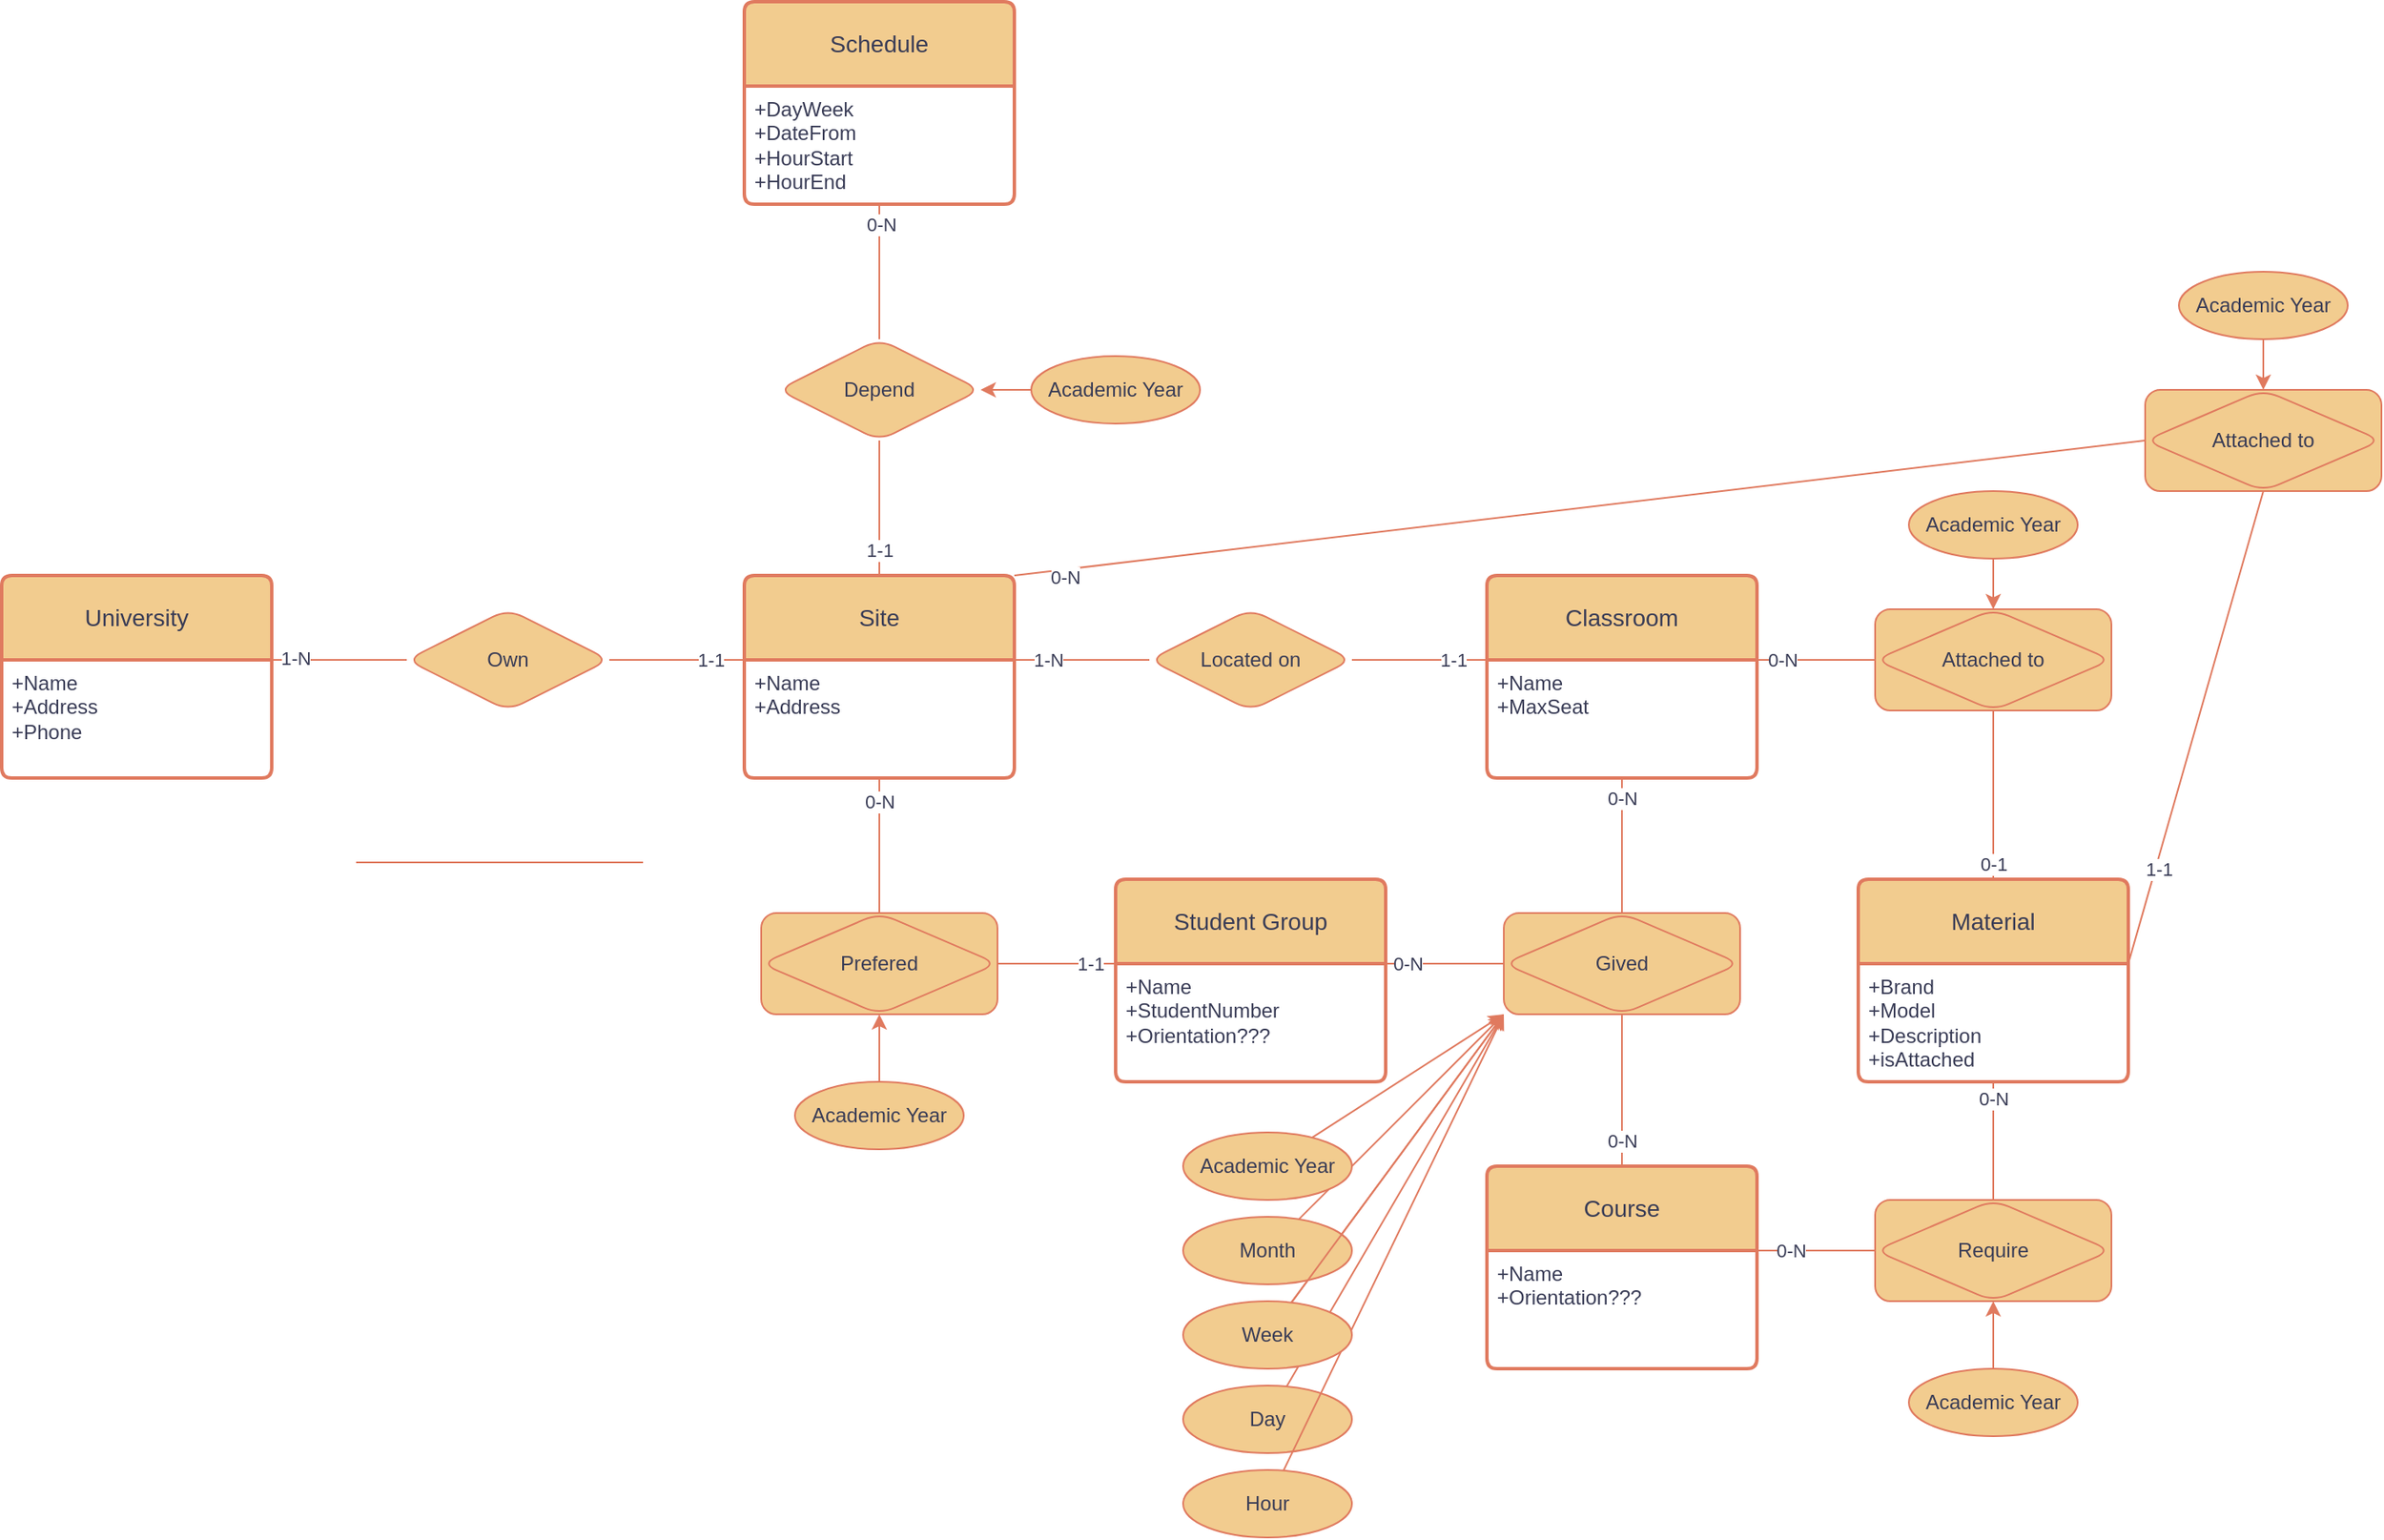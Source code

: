 <mxfile version="23.0.2" type="github">
  <diagram id="R2lEEEUBdFMjLlhIrx00" name="Page-1">
    <mxGraphModel dx="2074" dy="1307" grid="1" gridSize="10" guides="1" tooltips="1" connect="1" arrows="1" fold="1" page="0" pageScale="1" pageWidth="850" pageHeight="1100" background="none" math="0" shadow="0" extFonts="Permanent Marker^https://fonts.googleapis.com/css?family=Permanent+Marker">
      <root>
        <mxCell id="0" />
        <mxCell id="1" parent="0" />
        <mxCell id="i9lgYNFTx9GkfpuUzzLs-3" value="Own" style="shape=rhombus;perimeter=rhombusPerimeter;whiteSpace=wrap;html=1;align=center;labelBackgroundColor=none;fillColor=#F2CC8F;strokeColor=#E07A5F;fontColor=#393C56;rounded=1;" vertex="1" parent="1">
          <mxGeometry x="120" y="270" width="120" height="60" as="geometry" />
        </mxCell>
        <mxCell id="i9lgYNFTx9GkfpuUzzLs-4" value="University" style="swimlane;childLayout=stackLayout;horizontal=1;startSize=50;horizontalStack=0;rounded=1;fontSize=14;fontStyle=0;strokeWidth=2;resizeParent=0;resizeLast=1;shadow=0;dashed=0;align=center;arcSize=4;whiteSpace=wrap;html=1;labelBackgroundColor=none;fillColor=#F2CC8F;strokeColor=#E07A5F;fontColor=#393C56;" vertex="1" parent="1">
          <mxGeometry x="-120" y="250" width="160" height="120" as="geometry" />
        </mxCell>
        <mxCell id="i9lgYNFTx9GkfpuUzzLs-5" value="+Name&lt;br&gt;+Address&lt;br&gt;+Phone" style="align=left;strokeColor=none;fillColor=none;spacingLeft=4;fontSize=12;verticalAlign=top;resizable=0;rotatable=0;part=1;html=1;labelBackgroundColor=none;fontColor=#393C56;rounded=1;" vertex="1" parent="i9lgYNFTx9GkfpuUzzLs-4">
          <mxGeometry y="50" width="160" height="70" as="geometry" />
        </mxCell>
        <mxCell id="i9lgYNFTx9GkfpuUzzLs-6" value="Site" style="swimlane;childLayout=stackLayout;horizontal=1;startSize=50;horizontalStack=0;rounded=1;fontSize=14;fontStyle=0;strokeWidth=2;resizeParent=0;resizeLast=1;shadow=0;dashed=0;align=center;arcSize=4;whiteSpace=wrap;html=1;labelBackgroundColor=none;fillColor=#F2CC8F;strokeColor=#E07A5F;fontColor=#393C56;" vertex="1" parent="1">
          <mxGeometry x="320" y="250" width="160" height="120" as="geometry" />
        </mxCell>
        <mxCell id="i9lgYNFTx9GkfpuUzzLs-7" value="+Name&lt;br&gt;+Address" style="align=left;strokeColor=none;fillColor=none;spacingLeft=4;fontSize=12;verticalAlign=top;resizable=0;rotatable=0;part=1;html=1;labelBackgroundColor=none;fontColor=#393C56;rounded=1;" vertex="1" parent="i9lgYNFTx9GkfpuUzzLs-6">
          <mxGeometry y="50" width="160" height="70" as="geometry" />
        </mxCell>
        <mxCell id="i9lgYNFTx9GkfpuUzzLs-8" value="Classroom" style="swimlane;childLayout=stackLayout;horizontal=1;startSize=50;horizontalStack=0;rounded=1;fontSize=14;fontStyle=0;strokeWidth=2;resizeParent=0;resizeLast=1;shadow=0;dashed=0;align=center;arcSize=4;whiteSpace=wrap;html=1;labelBackgroundColor=none;fillColor=#F2CC8F;strokeColor=#E07A5F;fontColor=#393C56;" vertex="1" parent="1">
          <mxGeometry x="760" y="250" width="160" height="120" as="geometry" />
        </mxCell>
        <mxCell id="i9lgYNFTx9GkfpuUzzLs-9" value="+Name&lt;br&gt;+MaxSeat&lt;br&gt;" style="align=left;strokeColor=none;fillColor=none;spacingLeft=4;fontSize=12;verticalAlign=top;resizable=0;rotatable=0;part=1;html=1;labelBackgroundColor=none;fontColor=#393C56;rounded=1;" vertex="1" parent="i9lgYNFTx9GkfpuUzzLs-8">
          <mxGeometry y="50" width="160" height="70" as="geometry" />
        </mxCell>
        <mxCell id="i9lgYNFTx9GkfpuUzzLs-10" value="Student Group" style="swimlane;childLayout=stackLayout;horizontal=1;startSize=50;horizontalStack=0;rounded=1;fontSize=14;fontStyle=0;strokeWidth=2;resizeParent=0;resizeLast=1;shadow=0;dashed=0;align=center;arcSize=4;whiteSpace=wrap;html=1;labelBackgroundColor=none;fillColor=#F2CC8F;strokeColor=#E07A5F;fontColor=#393C56;" vertex="1" parent="1">
          <mxGeometry x="540" y="430" width="160" height="120" as="geometry" />
        </mxCell>
        <mxCell id="i9lgYNFTx9GkfpuUzzLs-11" value="+Name&lt;br&gt;+StudentNumber&lt;br&gt;+Orientation???" style="align=left;strokeColor=none;fillColor=none;spacingLeft=4;fontSize=12;verticalAlign=top;resizable=0;rotatable=0;part=1;html=1;labelBackgroundColor=none;fontColor=#393C56;rounded=1;" vertex="1" parent="i9lgYNFTx9GkfpuUzzLs-10">
          <mxGeometry y="50" width="160" height="70" as="geometry" />
        </mxCell>
        <mxCell id="i9lgYNFTx9GkfpuUzzLs-12" value="Material" style="swimlane;childLayout=stackLayout;horizontal=1;startSize=50;horizontalStack=0;rounded=1;fontSize=14;fontStyle=0;strokeWidth=2;resizeParent=0;resizeLast=1;shadow=0;dashed=0;align=center;arcSize=4;whiteSpace=wrap;html=1;labelBackgroundColor=none;fillColor=#F2CC8F;strokeColor=#E07A5F;fontColor=#393C56;" vertex="1" parent="1">
          <mxGeometry x="980" y="430" width="160" height="120" as="geometry" />
        </mxCell>
        <mxCell id="i9lgYNFTx9GkfpuUzzLs-13" value="+Brand&lt;br&gt;+Model&lt;br&gt;+Description&lt;br&gt;+isAttached&lt;br&gt;" style="align=left;strokeColor=none;fillColor=none;spacingLeft=4;fontSize=12;verticalAlign=top;resizable=0;rotatable=0;part=1;html=1;labelBackgroundColor=none;fontColor=#393C56;rounded=1;" vertex="1" parent="i9lgYNFTx9GkfpuUzzLs-12">
          <mxGeometry y="50" width="160" height="70" as="geometry" />
        </mxCell>
        <mxCell id="i9lgYNFTx9GkfpuUzzLs-14" value="Course" style="swimlane;childLayout=stackLayout;horizontal=1;startSize=50;horizontalStack=0;rounded=1;fontSize=14;fontStyle=0;strokeWidth=2;resizeParent=0;resizeLast=1;shadow=0;dashed=0;align=center;arcSize=4;whiteSpace=wrap;html=1;labelBackgroundColor=none;fillColor=#F2CC8F;strokeColor=#E07A5F;fontColor=#393C56;" vertex="1" parent="1">
          <mxGeometry x="760" y="600" width="160" height="120" as="geometry" />
        </mxCell>
        <mxCell id="i9lgYNFTx9GkfpuUzzLs-15" value="+Name&lt;br&gt;+Orientation???" style="align=left;strokeColor=none;fillColor=none;spacingLeft=4;fontSize=12;verticalAlign=top;resizable=0;rotatable=0;part=1;html=1;labelBackgroundColor=none;fontColor=#393C56;rounded=1;" vertex="1" parent="i9lgYNFTx9GkfpuUzzLs-14">
          <mxGeometry y="50" width="160" height="70" as="geometry" />
        </mxCell>
        <mxCell id="i9lgYNFTx9GkfpuUzzLs-20" value="Located on" style="shape=rhombus;perimeter=rhombusPerimeter;whiteSpace=wrap;html=1;align=center;labelBackgroundColor=none;fillColor=#F2CC8F;strokeColor=#E07A5F;fontColor=#393C56;rounded=1;" vertex="1" parent="1">
          <mxGeometry x="560" y="270" width="120" height="60" as="geometry" />
        </mxCell>
        <mxCell id="i9lgYNFTx9GkfpuUzzLs-28" value="" style="endArrow=none;html=1;rounded=0;strokeColor=#E07A5F;fontColor=#393C56;fillColor=#F2CC8F;" edge="1" parent="1">
          <mxGeometry relative="1" as="geometry">
            <mxPoint x="90" y="420" as="sourcePoint" />
            <mxPoint x="260" y="420" as="targetPoint" />
          </mxGeometry>
        </mxCell>
        <mxCell id="i9lgYNFTx9GkfpuUzzLs-29" value="" style="endArrow=none;html=1;rounded=0;strokeColor=#E07A5F;fontColor=#393C56;fillColor=#F2CC8F;exitX=0;exitY=0.5;exitDx=0;exitDy=0;entryX=1;entryY=0;entryDx=0;entryDy=0;" edge="1" parent="1" source="i9lgYNFTx9GkfpuUzzLs-3" target="i9lgYNFTx9GkfpuUzzLs-5">
          <mxGeometry relative="1" as="geometry">
            <mxPoint x="540" y="410" as="sourcePoint" />
            <mxPoint x="700" y="410" as="targetPoint" />
          </mxGeometry>
        </mxCell>
        <mxCell id="i9lgYNFTx9GkfpuUzzLs-49" value="1-N" style="edgeLabel;html=1;align=center;verticalAlign=middle;resizable=0;points=[];fontColor=#393C56;" vertex="1" connectable="0" parent="i9lgYNFTx9GkfpuUzzLs-29">
          <mxGeometry x="0.65" y="-1" relative="1" as="geometry">
            <mxPoint as="offset" />
          </mxGeometry>
        </mxCell>
        <mxCell id="i9lgYNFTx9GkfpuUzzLs-30" value="" style="endArrow=none;html=1;rounded=0;strokeColor=#E07A5F;fontColor=#393C56;fillColor=#F2CC8F;exitX=1;exitY=0.5;exitDx=0;exitDy=0;entryX=0;entryY=0;entryDx=0;entryDy=0;" edge="1" parent="1" source="i9lgYNFTx9GkfpuUzzLs-3" target="i9lgYNFTx9GkfpuUzzLs-7">
          <mxGeometry relative="1" as="geometry">
            <mxPoint x="530" y="410" as="sourcePoint" />
            <mxPoint x="700" y="410" as="targetPoint" />
          </mxGeometry>
        </mxCell>
        <mxCell id="i9lgYNFTx9GkfpuUzzLs-46" value="1-1" style="edgeLabel;html=1;align=center;verticalAlign=middle;resizable=0;points=[];fontColor=#393C56;" vertex="1" connectable="0" parent="i9lgYNFTx9GkfpuUzzLs-30">
          <mxGeometry x="0.7" y="-2" relative="1" as="geometry">
            <mxPoint x="-8" y="-2" as="offset" />
          </mxGeometry>
        </mxCell>
        <mxCell id="i9lgYNFTx9GkfpuUzzLs-34" value="" style="endArrow=none;html=1;rounded=0;strokeColor=#E07A5F;fontColor=#393C56;fillColor=#F2CC8F;exitX=0.5;exitY=1;exitDx=0;exitDy=0;entryX=0.5;entryY=0;entryDx=0;entryDy=0;" edge="1" parent="1" source="i9lgYNFTx9GkfpuUzzLs-64" target="i9lgYNFTx9GkfpuUzzLs-12">
          <mxGeometry relative="1" as="geometry">
            <mxPoint x="1120" y="300" as="sourcePoint" />
            <mxPoint x="730" y="440" as="targetPoint" />
          </mxGeometry>
        </mxCell>
        <mxCell id="i9lgYNFTx9GkfpuUzzLs-52" value="0-1" style="edgeLabel;html=1;align=center;verticalAlign=middle;resizable=0;points=[];fontColor=#393C56;rotation=0;" vertex="1" connectable="0" parent="i9lgYNFTx9GkfpuUzzLs-34">
          <mxGeometry x="0.525" relative="1" as="geometry">
            <mxPoint y="14" as="offset" />
          </mxGeometry>
        </mxCell>
        <mxCell id="i9lgYNFTx9GkfpuUzzLs-35" value="" style="endArrow=none;html=1;rounded=0;strokeColor=#E07A5F;fontColor=#393C56;fillColor=#F2CC8F;exitX=0;exitY=0.5;exitDx=0;exitDy=0;entryX=1;entryY=0;entryDx=0;entryDy=0;" edge="1" parent="1" source="i9lgYNFTx9GkfpuUzzLs-64" target="i9lgYNFTx9GkfpuUzzLs-9">
          <mxGeometry relative="1" as="geometry">
            <mxPoint x="1000" y="300" as="sourcePoint" />
            <mxPoint x="740" y="450" as="targetPoint" />
          </mxGeometry>
        </mxCell>
        <mxCell id="i9lgYNFTx9GkfpuUzzLs-53" value="0-N" style="edgeLabel;html=1;align=center;verticalAlign=middle;resizable=0;points=[];fontColor=#393C56;" vertex="1" connectable="0" parent="i9lgYNFTx9GkfpuUzzLs-35">
          <mxGeometry x="0.575" y="1" relative="1" as="geometry">
            <mxPoint y="-1" as="offset" />
          </mxGeometry>
        </mxCell>
        <mxCell id="i9lgYNFTx9GkfpuUzzLs-36" value="" style="endArrow=none;html=1;rounded=0;strokeColor=#E07A5F;fontColor=#393C56;fillColor=#F2CC8F;exitX=1;exitY=0.5;exitDx=0;exitDy=0;entryX=0;entryY=0;entryDx=0;entryDy=0;" edge="1" parent="1" source="i9lgYNFTx9GkfpuUzzLs-20" target="i9lgYNFTx9GkfpuUzzLs-9">
          <mxGeometry relative="1" as="geometry">
            <mxPoint x="580" y="460" as="sourcePoint" />
            <mxPoint x="750" y="460" as="targetPoint" />
          </mxGeometry>
        </mxCell>
        <mxCell id="i9lgYNFTx9GkfpuUzzLs-50" value="1-1" style="edgeLabel;html=1;align=center;verticalAlign=middle;resizable=0;points=[];fontColor=#393C56;" vertex="1" connectable="0" parent="i9lgYNFTx9GkfpuUzzLs-36">
          <mxGeometry x="0.7" y="2" relative="1" as="geometry">
            <mxPoint x="-8" y="2" as="offset" />
          </mxGeometry>
        </mxCell>
        <mxCell id="i9lgYNFTx9GkfpuUzzLs-37" value="" style="endArrow=none;html=1;rounded=0;strokeColor=#E07A5F;fontColor=#393C56;fillColor=#F2CC8F;exitX=0;exitY=0.5;exitDx=0;exitDy=0;entryX=1;entryY=0;entryDx=0;entryDy=0;" edge="1" parent="1" source="i9lgYNFTx9GkfpuUzzLs-20" target="i9lgYNFTx9GkfpuUzzLs-7">
          <mxGeometry relative="1" as="geometry">
            <mxPoint x="590" y="470" as="sourcePoint" />
            <mxPoint x="760" y="470" as="targetPoint" />
          </mxGeometry>
        </mxCell>
        <mxCell id="i9lgYNFTx9GkfpuUzzLs-51" value="1-N" style="edgeLabel;html=1;align=center;verticalAlign=middle;resizable=0;points=[];fontColor=#393C56;" vertex="1" connectable="0" parent="i9lgYNFTx9GkfpuUzzLs-37">
          <mxGeometry x="0.725" y="1" relative="1" as="geometry">
            <mxPoint x="9" y="-1" as="offset" />
          </mxGeometry>
        </mxCell>
        <mxCell id="i9lgYNFTx9GkfpuUzzLs-38" value="Schedule" style="swimlane;childLayout=stackLayout;horizontal=1;startSize=50;horizontalStack=0;rounded=1;fontSize=14;fontStyle=0;strokeWidth=2;resizeParent=0;resizeLast=1;shadow=0;dashed=0;align=center;arcSize=4;whiteSpace=wrap;html=1;labelBackgroundColor=none;fillColor=#F2CC8F;strokeColor=#E07A5F;fontColor=#393C56;" vertex="1" parent="1">
          <mxGeometry x="320" y="-90" width="160" height="120" as="geometry" />
        </mxCell>
        <mxCell id="i9lgYNFTx9GkfpuUzzLs-39" value="+DayWeek&lt;br&gt;+DateFrom&lt;br&gt;+HourStart&lt;br&gt;+HourEnd" style="align=left;strokeColor=none;fillColor=none;spacingLeft=4;fontSize=12;verticalAlign=top;resizable=0;rotatable=0;part=1;html=1;labelBackgroundColor=none;fontColor=#393C56;rounded=1;" vertex="1" parent="i9lgYNFTx9GkfpuUzzLs-38">
          <mxGeometry y="50" width="160" height="70" as="geometry" />
        </mxCell>
        <mxCell id="i9lgYNFTx9GkfpuUzzLs-42" value="" style="endArrow=none;html=1;rounded=0;strokeColor=#E07A5F;fontColor=#393C56;fillColor=#F2CC8F;entryX=0;entryY=0.5;entryDx=0;entryDy=0;exitX=1;exitY=0;exitDx=0;exitDy=0;" edge="1" parent="1" source="i9lgYNFTx9GkfpuUzzLs-11" target="i9lgYNFTx9GkfpuUzzLs-69">
          <mxGeometry relative="1" as="geometry">
            <mxPoint x="550" y="430" as="sourcePoint" />
            <mxPoint x="780" y="480" as="targetPoint" />
          </mxGeometry>
        </mxCell>
        <mxCell id="i9lgYNFTx9GkfpuUzzLs-56" value="0-N" style="edgeLabel;html=1;align=center;verticalAlign=middle;resizable=0;points=[];fontColor=#393C56;" vertex="1" connectable="0" parent="i9lgYNFTx9GkfpuUzzLs-42">
          <mxGeometry x="-0.625" relative="1" as="geometry">
            <mxPoint as="offset" />
          </mxGeometry>
        </mxCell>
        <mxCell id="i9lgYNFTx9GkfpuUzzLs-43" value="" style="endArrow=none;html=1;rounded=0;strokeColor=#E07A5F;fontColor=#393C56;fillColor=#F2CC8F;entryX=0.5;entryY=0;entryDx=0;entryDy=0;exitX=0.5;exitY=1;exitDx=0;exitDy=0;" edge="1" parent="1" source="i9lgYNFTx9GkfpuUzzLs-69" target="i9lgYNFTx9GkfpuUzzLs-14">
          <mxGeometry relative="1" as="geometry">
            <mxPoint x="840" y="510" as="sourcePoint" />
            <mxPoint x="730" y="440" as="targetPoint" />
          </mxGeometry>
        </mxCell>
        <mxCell id="i9lgYNFTx9GkfpuUzzLs-55" value="0-N" style="edgeLabel;html=1;align=center;verticalAlign=middle;resizable=0;points=[];fontColor=#393C56;" vertex="1" connectable="0" parent="i9lgYNFTx9GkfpuUzzLs-43">
          <mxGeometry x="0.667" y="2" relative="1" as="geometry">
            <mxPoint x="-2" as="offset" />
          </mxGeometry>
        </mxCell>
        <mxCell id="i9lgYNFTx9GkfpuUzzLs-44" value="" style="endArrow=none;html=1;rounded=0;strokeColor=#E07A5F;fontColor=#393C56;fillColor=#F2CC8F;entryX=0.5;entryY=0;entryDx=0;entryDy=0;exitX=0.5;exitY=1;exitDx=0;exitDy=0;" edge="1" parent="1" source="i9lgYNFTx9GkfpuUzzLs-9" target="i9lgYNFTx9GkfpuUzzLs-69">
          <mxGeometry relative="1" as="geometry">
            <mxPoint x="570" y="450" as="sourcePoint" />
            <mxPoint x="840" y="450" as="targetPoint" />
          </mxGeometry>
        </mxCell>
        <mxCell id="i9lgYNFTx9GkfpuUzzLs-54" value="0-N" style="edgeLabel;html=1;align=center;verticalAlign=middle;resizable=0;points=[];fontColor=#393C56;" vertex="1" connectable="0" parent="i9lgYNFTx9GkfpuUzzLs-44">
          <mxGeometry x="-0.7" relative="1" as="geometry">
            <mxPoint as="offset" />
          </mxGeometry>
        </mxCell>
        <mxCell id="i9lgYNFTx9GkfpuUzzLs-59" value="" style="endArrow=none;html=1;rounded=0;strokeColor=#E07A5F;fontColor=#393C56;fillColor=#F2CC8F;entryX=0.5;entryY=0;entryDx=0;entryDy=0;exitX=0.5;exitY=1;exitDx=0;exitDy=0;" edge="1" parent="1" source="i9lgYNFTx9GkfpuUzzLs-7" target="i9lgYNFTx9GkfpuUzzLs-63">
          <mxGeometry relative="1" as="geometry">
            <mxPoint x="100" y="430" as="sourcePoint" />
            <mxPoint x="400" y="450" as="targetPoint" />
          </mxGeometry>
        </mxCell>
        <mxCell id="i9lgYNFTx9GkfpuUzzLs-62" value="0-N" style="edgeLabel;html=1;align=center;verticalAlign=middle;resizable=0;points=[];fontColor=#393C56;" vertex="1" connectable="0" parent="i9lgYNFTx9GkfpuUzzLs-59">
          <mxGeometry x="-0.65" relative="1" as="geometry">
            <mxPoint as="offset" />
          </mxGeometry>
        </mxCell>
        <mxCell id="i9lgYNFTx9GkfpuUzzLs-60" value="" style="endArrow=none;html=1;rounded=0;strokeColor=#E07A5F;fontColor=#393C56;fillColor=#F2CC8F;entryX=0;entryY=0;entryDx=0;entryDy=0;exitX=1;exitY=0.5;exitDx=0;exitDy=0;" edge="1" parent="1" source="i9lgYNFTx9GkfpuUzzLs-63" target="i9lgYNFTx9GkfpuUzzLs-11">
          <mxGeometry relative="1" as="geometry">
            <mxPoint x="460" y="480" as="sourcePoint" />
            <mxPoint x="280" y="440" as="targetPoint" />
          </mxGeometry>
        </mxCell>
        <mxCell id="i9lgYNFTx9GkfpuUzzLs-61" value="1-1" style="edgeLabel;html=1;align=center;verticalAlign=middle;resizable=0;points=[];fontColor=#393C56;" vertex="1" connectable="0" parent="i9lgYNFTx9GkfpuUzzLs-60">
          <mxGeometry x="0.575" relative="1" as="geometry">
            <mxPoint as="offset" />
          </mxGeometry>
        </mxCell>
        <mxCell id="i9lgYNFTx9GkfpuUzzLs-63" value="Prefered" style="shape=associativeEntity;whiteSpace=wrap;html=1;align=center;rounded=1;strokeColor=#E07A5F;fontColor=#393C56;fillColor=#F2CC8F;" vertex="1" parent="1">
          <mxGeometry x="330" y="450" width="140" height="60" as="geometry" />
        </mxCell>
        <mxCell id="i9lgYNFTx9GkfpuUzzLs-64" value="Attached to" style="shape=associativeEntity;whiteSpace=wrap;html=1;align=center;rounded=1;strokeColor=#E07A5F;fontColor=#393C56;fillColor=#F2CC8F;" vertex="1" parent="1">
          <mxGeometry x="990" y="270" width="140" height="60" as="geometry" />
        </mxCell>
        <mxCell id="i9lgYNFTx9GkfpuUzzLs-67" value="" style="edgeStyle=orthogonalEdgeStyle;rounded=1;orthogonalLoop=1;jettySize=auto;html=1;strokeColor=#E07A5F;fontColor=#393C56;fillColor=#F2CC8F;" edge="1" parent="1" source="i9lgYNFTx9GkfpuUzzLs-65" target="i9lgYNFTx9GkfpuUzzLs-63">
          <mxGeometry relative="1" as="geometry" />
        </mxCell>
        <mxCell id="i9lgYNFTx9GkfpuUzzLs-65" value="Academic Year" style="ellipse;whiteSpace=wrap;html=1;align=center;rounded=1;strokeColor=#E07A5F;fontColor=#393C56;fillColor=#F2CC8F;" vertex="1" parent="1">
          <mxGeometry x="350" y="550" width="100" height="40" as="geometry" />
        </mxCell>
        <mxCell id="i9lgYNFTx9GkfpuUzzLs-68" value="" style="edgeStyle=orthogonalEdgeStyle;rounded=1;orthogonalLoop=1;jettySize=auto;html=1;strokeColor=#E07A5F;fontColor=#393C56;fillColor=#F2CC8F;" edge="1" parent="1" source="i9lgYNFTx9GkfpuUzzLs-66" target="i9lgYNFTx9GkfpuUzzLs-64">
          <mxGeometry relative="1" as="geometry" />
        </mxCell>
        <mxCell id="i9lgYNFTx9GkfpuUzzLs-66" value="Academic Year" style="ellipse;whiteSpace=wrap;html=1;align=center;rounded=1;strokeColor=#E07A5F;fontColor=#393C56;fillColor=#F2CC8F;" vertex="1" parent="1">
          <mxGeometry x="1010" y="200" width="100" height="40" as="geometry" />
        </mxCell>
        <mxCell id="i9lgYNFTx9GkfpuUzzLs-69" value="Gived" style="shape=associativeEntity;whiteSpace=wrap;html=1;align=center;rounded=1;strokeColor=#E07A5F;fontColor=#393C56;fillColor=#F2CC8F;" vertex="1" parent="1">
          <mxGeometry x="770" y="450" width="140" height="60" as="geometry" />
        </mxCell>
        <mxCell id="i9lgYNFTx9GkfpuUzzLs-71" value="" style="rounded=1;orthogonalLoop=1;jettySize=auto;html=1;strokeColor=#E07A5F;fontColor=#393C56;fillColor=#F2CC8F;entryX=0;entryY=1;entryDx=0;entryDy=0;" edge="1" parent="1" source="i9lgYNFTx9GkfpuUzzLs-78" target="i9lgYNFTx9GkfpuUzzLs-69">
          <mxGeometry relative="1" as="geometry" />
        </mxCell>
        <mxCell id="i9lgYNFTx9GkfpuUzzLs-70" value="Hour" style="ellipse;whiteSpace=wrap;html=1;align=center;rounded=1;strokeColor=#E07A5F;fontColor=#393C56;fillColor=#F2CC8F;" vertex="1" parent="1">
          <mxGeometry x="580" y="780" width="100" height="40" as="geometry" />
        </mxCell>
        <mxCell id="i9lgYNFTx9GkfpuUzzLs-75" value="" style="rounded=1;orthogonalLoop=1;jettySize=auto;html=1;strokeColor=#E07A5F;fontColor=#393C56;fillColor=#F2CC8F;entryX=0;entryY=1;entryDx=0;entryDy=0;" edge="1" parent="1" source="i9lgYNFTx9GkfpuUzzLs-72" target="i9lgYNFTx9GkfpuUzzLs-69">
          <mxGeometry relative="1" as="geometry" />
        </mxCell>
        <mxCell id="i9lgYNFTx9GkfpuUzzLs-72" value="Month" style="ellipse;whiteSpace=wrap;html=1;align=center;rounded=1;strokeColor=#E07A5F;fontColor=#393C56;fillColor=#F2CC8F;" vertex="1" parent="1">
          <mxGeometry x="580" y="630" width="100" height="40" as="geometry" />
        </mxCell>
        <mxCell id="i9lgYNFTx9GkfpuUzzLs-76" value="" style="rounded=1;orthogonalLoop=1;jettySize=auto;html=1;strokeColor=#E07A5F;fontColor=#393C56;fillColor=#F2CC8F;entryX=0;entryY=1;entryDx=0;entryDy=0;" edge="1" parent="1" source="i9lgYNFTx9GkfpuUzzLs-73" target="i9lgYNFTx9GkfpuUzzLs-69">
          <mxGeometry relative="1" as="geometry" />
        </mxCell>
        <mxCell id="i9lgYNFTx9GkfpuUzzLs-73" value="Academic Year" style="ellipse;whiteSpace=wrap;html=1;align=center;rounded=1;strokeColor=#E07A5F;fontColor=#393C56;fillColor=#F2CC8F;" vertex="1" parent="1">
          <mxGeometry x="580" y="580" width="100" height="40" as="geometry" />
        </mxCell>
        <mxCell id="i9lgYNFTx9GkfpuUzzLs-77" value="" style="rounded=1;orthogonalLoop=1;jettySize=auto;html=1;strokeColor=#E07A5F;fontColor=#393C56;fillColor=#F2CC8F;entryX=0;entryY=1;entryDx=0;entryDy=0;" edge="1" parent="1" source="i9lgYNFTx9GkfpuUzzLs-74" target="i9lgYNFTx9GkfpuUzzLs-69">
          <mxGeometry relative="1" as="geometry">
            <mxPoint x="910" y="480" as="targetPoint" />
          </mxGeometry>
        </mxCell>
        <mxCell id="i9lgYNFTx9GkfpuUzzLs-74" value="Day" style="ellipse;whiteSpace=wrap;html=1;align=center;rounded=1;strokeColor=#E07A5F;fontColor=#393C56;fillColor=#F2CC8F;" vertex="1" parent="1">
          <mxGeometry x="580" y="730" width="100" height="40" as="geometry" />
        </mxCell>
        <mxCell id="i9lgYNFTx9GkfpuUzzLs-79" value="" style="rounded=1;orthogonalLoop=1;jettySize=auto;html=1;strokeColor=#E07A5F;fontColor=#393C56;fillColor=#F2CC8F;entryX=0;entryY=1;entryDx=0;entryDy=0;" edge="1" parent="1" source="i9lgYNFTx9GkfpuUzzLs-78" target="i9lgYNFTx9GkfpuUzzLs-69">
          <mxGeometry relative="1" as="geometry">
            <mxPoint x="910" y="490" as="targetPoint" />
          </mxGeometry>
        </mxCell>
        <mxCell id="i9lgYNFTx9GkfpuUzzLs-80" value="Depend" style="shape=rhombus;perimeter=rhombusPerimeter;whiteSpace=wrap;html=1;align=center;labelBackgroundColor=none;fillColor=#F2CC8F;strokeColor=#E07A5F;fontColor=#393C56;rounded=1;" vertex="1" parent="1">
          <mxGeometry x="340" y="110" width="120" height="60" as="geometry" />
        </mxCell>
        <mxCell id="i9lgYNFTx9GkfpuUzzLs-81" value="" style="endArrow=none;html=1;rounded=0;strokeColor=#E07A5F;fontColor=#393C56;fillColor=#F2CC8F;exitX=0.5;exitY=1;exitDx=0;exitDy=0;entryX=0.5;entryY=0;entryDx=0;entryDy=0;" edge="1" parent="1" source="i9lgYNFTx9GkfpuUzzLs-39" target="i9lgYNFTx9GkfpuUzzLs-80">
          <mxGeometry relative="1" as="geometry">
            <mxPoint x="100" y="430" as="sourcePoint" />
            <mxPoint x="270" y="430" as="targetPoint" />
          </mxGeometry>
        </mxCell>
        <mxCell id="i9lgYNFTx9GkfpuUzzLs-89" value="0-N" style="edgeLabel;html=1;align=center;verticalAlign=middle;resizable=0;points=[];fontColor=#393C56;" vertex="1" connectable="0" parent="i9lgYNFTx9GkfpuUzzLs-81">
          <mxGeometry x="-0.7" y="1" relative="1" as="geometry">
            <mxPoint as="offset" />
          </mxGeometry>
        </mxCell>
        <mxCell id="i9lgYNFTx9GkfpuUzzLs-82" value="" style="endArrow=none;html=1;rounded=0;strokeColor=#E07A5F;fontColor=#393C56;fillColor=#F2CC8F;exitX=0.5;exitY=1;exitDx=0;exitDy=0;entryX=0.5;entryY=0;entryDx=0;entryDy=0;" edge="1" parent="1" source="i9lgYNFTx9GkfpuUzzLs-80" target="i9lgYNFTx9GkfpuUzzLs-6">
          <mxGeometry relative="1" as="geometry">
            <mxPoint x="110" y="440" as="sourcePoint" />
            <mxPoint x="280" y="440" as="targetPoint" />
          </mxGeometry>
        </mxCell>
        <mxCell id="i9lgYNFTx9GkfpuUzzLs-88" value="1-1" style="edgeLabel;html=1;align=center;verticalAlign=middle;resizable=0;points=[];fontColor=#393C56;" vertex="1" connectable="0" parent="i9lgYNFTx9GkfpuUzzLs-82">
          <mxGeometry x="0.625" relative="1" as="geometry">
            <mxPoint as="offset" />
          </mxGeometry>
        </mxCell>
        <mxCell id="i9lgYNFTx9GkfpuUzzLs-105" value="" style="edgeStyle=orthogonalEdgeStyle;rounded=1;orthogonalLoop=1;jettySize=auto;html=1;strokeColor=#E07A5F;fontColor=#393C56;fillColor=#F2CC8F;" edge="1" parent="1" source="i9lgYNFTx9GkfpuUzzLs-104" target="i9lgYNFTx9GkfpuUzzLs-80">
          <mxGeometry relative="1" as="geometry" />
        </mxCell>
        <mxCell id="i9lgYNFTx9GkfpuUzzLs-104" value="Academic Year" style="ellipse;whiteSpace=wrap;html=1;align=center;rounded=1;strokeColor=#E07A5F;fontColor=#393C56;fillColor=#F2CC8F;" vertex="1" parent="1">
          <mxGeometry x="490" y="120" width="100" height="40" as="geometry" />
        </mxCell>
        <mxCell id="i9lgYNFTx9GkfpuUzzLs-106" value="Require" style="shape=associativeEntity;whiteSpace=wrap;html=1;align=center;rounded=1;strokeColor=#E07A5F;fontColor=#393C56;fillColor=#F2CC8F;" vertex="1" parent="1">
          <mxGeometry x="990" y="620" width="140" height="60" as="geometry" />
        </mxCell>
        <mxCell id="i9lgYNFTx9GkfpuUzzLs-109" value="" style="edgeStyle=orthogonalEdgeStyle;rounded=1;orthogonalLoop=1;jettySize=auto;html=1;strokeColor=#E07A5F;fontColor=#393C56;fillColor=#F2CC8F;" edge="1" parent="1" source="i9lgYNFTx9GkfpuUzzLs-108" target="i9lgYNFTx9GkfpuUzzLs-106">
          <mxGeometry relative="1" as="geometry" />
        </mxCell>
        <mxCell id="i9lgYNFTx9GkfpuUzzLs-108" value="Academic Year" style="ellipse;whiteSpace=wrap;html=1;align=center;rounded=1;strokeColor=#E07A5F;fontColor=#393C56;fillColor=#F2CC8F;" vertex="1" parent="1">
          <mxGeometry x="1010" y="720" width="100" height="40" as="geometry" />
        </mxCell>
        <mxCell id="i9lgYNFTx9GkfpuUzzLs-110" value="" style="endArrow=none;html=1;rounded=0;strokeColor=#E07A5F;fontColor=#393C56;fillColor=#F2CC8F;entryX=0.5;entryY=0;entryDx=0;entryDy=0;exitX=0.5;exitY=1;exitDx=0;exitDy=0;" edge="1" parent="1" source="i9lgYNFTx9GkfpuUzzLs-13" target="i9lgYNFTx9GkfpuUzzLs-106">
          <mxGeometry relative="1" as="geometry">
            <mxPoint x="100" y="430" as="sourcePoint" />
            <mxPoint x="270" y="430" as="targetPoint" />
          </mxGeometry>
        </mxCell>
        <mxCell id="i9lgYNFTx9GkfpuUzzLs-113" value="0-N" style="edgeLabel;html=1;align=center;verticalAlign=middle;resizable=0;points=[];fontColor=#393C56;" vertex="1" connectable="0" parent="i9lgYNFTx9GkfpuUzzLs-110">
          <mxGeometry x="-0.912" y="-1" relative="1" as="geometry">
            <mxPoint x="1" y="7" as="offset" />
          </mxGeometry>
        </mxCell>
        <mxCell id="i9lgYNFTx9GkfpuUzzLs-111" value="" style="endArrow=none;html=1;rounded=0;strokeColor=#E07A5F;fontColor=#393C56;fillColor=#F2CC8F;entryX=0;entryY=0.5;entryDx=0;entryDy=0;exitX=1;exitY=0;exitDx=0;exitDy=0;" edge="1" parent="1" source="i9lgYNFTx9GkfpuUzzLs-15" target="i9lgYNFTx9GkfpuUzzLs-106">
          <mxGeometry relative="1" as="geometry">
            <mxPoint x="110" y="440" as="sourcePoint" />
            <mxPoint x="280" y="440" as="targetPoint" />
          </mxGeometry>
        </mxCell>
        <mxCell id="i9lgYNFTx9GkfpuUzzLs-112" value="0-N" style="edgeLabel;html=1;align=center;verticalAlign=middle;resizable=0;points=[];fontColor=#393C56;" vertex="1" connectable="0" parent="i9lgYNFTx9GkfpuUzzLs-111">
          <mxGeometry x="-0.835" y="1" relative="1" as="geometry">
            <mxPoint x="14" y="1" as="offset" />
          </mxGeometry>
        </mxCell>
        <mxCell id="i9lgYNFTx9GkfpuUzzLs-116" value="" style="rounded=1;orthogonalLoop=1;jettySize=auto;html=1;strokeColor=#E07A5F;fontColor=#393C56;fillColor=#F2CC8F;entryX=0;entryY=1;entryDx=0;entryDy=0;" edge="1" parent="1" source="i9lgYNFTx9GkfpuUzzLs-70" target="i9lgYNFTx9GkfpuUzzLs-69">
          <mxGeometry relative="1" as="geometry">
            <mxPoint x="594" y="751" as="sourcePoint" />
            <mxPoint x="770" y="510" as="targetPoint" />
          </mxGeometry>
        </mxCell>
        <mxCell id="i9lgYNFTx9GkfpuUzzLs-78" value="Week" style="ellipse;whiteSpace=wrap;html=1;align=center;rounded=1;strokeColor=#E07A5F;fontColor=#393C56;fillColor=#F2CC8F;" vertex="1" parent="1">
          <mxGeometry x="580" y="680" width="100" height="40" as="geometry" />
        </mxCell>
        <mxCell id="i9lgYNFTx9GkfpuUzzLs-119" value="" style="endArrow=none;html=1;rounded=0;strokeColor=#E07A5F;fontColor=#393C56;fillColor=#F2CC8F;entryX=0;entryY=0.5;entryDx=0;entryDy=0;exitX=1;exitY=0;exitDx=0;exitDy=0;" edge="1" parent="1" source="i9lgYNFTx9GkfpuUzzLs-6" target="i9lgYNFTx9GkfpuUzzLs-121">
          <mxGeometry relative="1" as="geometry">
            <mxPoint x="90" y="440" as="sourcePoint" />
            <mxPoint x="260" y="440" as="targetPoint" />
          </mxGeometry>
        </mxCell>
        <mxCell id="i9lgYNFTx9GkfpuUzzLs-125" value="0-N" style="edgeLabel;html=1;align=center;verticalAlign=middle;resizable=0;points=[];fontColor=#393C56;" vertex="1" connectable="0" parent="i9lgYNFTx9GkfpuUzzLs-119">
          <mxGeometry x="-0.91" y="2" relative="1" as="geometry">
            <mxPoint y="6" as="offset" />
          </mxGeometry>
        </mxCell>
        <mxCell id="i9lgYNFTx9GkfpuUzzLs-120" value="" style="endArrow=none;html=1;rounded=0;strokeColor=#E07A5F;fontColor=#393C56;fillColor=#F2CC8F;exitX=1;exitY=0;exitDx=0;exitDy=0;entryX=0.5;entryY=1;entryDx=0;entryDy=0;" edge="1" parent="1" source="i9lgYNFTx9GkfpuUzzLs-13" target="i9lgYNFTx9GkfpuUzzLs-121">
          <mxGeometry relative="1" as="geometry">
            <mxPoint x="100" y="450" as="sourcePoint" />
            <mxPoint x="270" y="450" as="targetPoint" />
          </mxGeometry>
        </mxCell>
        <mxCell id="i9lgYNFTx9GkfpuUzzLs-124" value="1-1" style="edgeLabel;html=1;align=center;verticalAlign=middle;resizable=0;points=[];fontColor=#393C56;" vertex="1" connectable="0" parent="i9lgYNFTx9GkfpuUzzLs-120">
          <mxGeometry x="-0.596" y="-2" relative="1" as="geometry">
            <mxPoint as="offset" />
          </mxGeometry>
        </mxCell>
        <mxCell id="i9lgYNFTx9GkfpuUzzLs-121" value="Attached to" style="shape=associativeEntity;whiteSpace=wrap;html=1;align=center;rounded=1;strokeColor=#E07A5F;fontColor=#393C56;fillColor=#F2CC8F;" vertex="1" parent="1">
          <mxGeometry x="1150" y="140" width="140" height="60" as="geometry" />
        </mxCell>
        <mxCell id="i9lgYNFTx9GkfpuUzzLs-123" value="" style="edgeStyle=orthogonalEdgeStyle;rounded=1;orthogonalLoop=1;jettySize=auto;html=1;strokeColor=#E07A5F;fontColor=#393C56;fillColor=#F2CC8F;" edge="1" parent="1" source="i9lgYNFTx9GkfpuUzzLs-122" target="i9lgYNFTx9GkfpuUzzLs-121">
          <mxGeometry relative="1" as="geometry" />
        </mxCell>
        <mxCell id="i9lgYNFTx9GkfpuUzzLs-122" value="Academic Year" style="ellipse;whiteSpace=wrap;html=1;align=center;rounded=1;strokeColor=#E07A5F;fontColor=#393C56;fillColor=#F2CC8F;" vertex="1" parent="1">
          <mxGeometry x="1170" y="70" width="100" height="40" as="geometry" />
        </mxCell>
      </root>
    </mxGraphModel>
  </diagram>
</mxfile>
